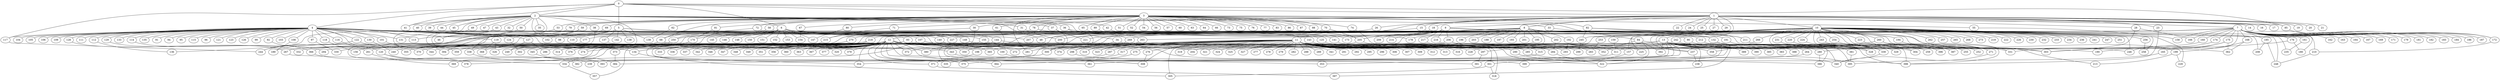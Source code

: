 
graph graphname {
    0 -- 1
0 -- 2
0 -- 3
0 -- 4
0 -- 5
0 -- 6
0 -- 85
0 -- 117
0 -- 41
1 -- 7
1 -- 8
1 -- 9
1 -- 10
1 -- 11
1 -- 12
1 -- 13
1 -- 14
1 -- 15
1 -- 16
1 -- 17
1 -- 18
1 -- 19
1 -- 20
1 -- 21
1 -- 22
1 -- 23
1 -- 24
1 -- 25
1 -- 26
1 -- 27
1 -- 28
1 -- 29
1 -- 30
2 -- 32
2 -- 34
2 -- 35
2 -- 36
2 -- 37
2 -- 38
2 -- 33
2 -- 40
2 -- 41
2 -- 42
2 -- 39
2 -- 44
2 -- 45
2 -- 46
2 -- 47
2 -- 48
2 -- 43
2 -- 50
2 -- 49
2 -- 31
2 -- 177
2 -- 344
2 -- 274
3 -- 51
3 -- 52
3 -- 53
3 -- 54
3 -- 55
3 -- 56
3 -- 57
3 -- 58
3 -- 59
3 -- 60
3 -- 61
3 -- 62
3 -- 63
3 -- 64
3 -- 65
3 -- 66
3 -- 67
3 -- 68
3 -- 69
3 -- 70
3 -- 71
3 -- 72
3 -- 73
3 -- 74
3 -- 75
3 -- 76
3 -- 77
3 -- 78
3 -- 79
3 -- 80
3 -- 81
3 -- 82
3 -- 83
3 -- 84
3 -- 85
3 -- 86
3 -- 87
3 -- 88
3 -- 89
3 -- 281
4 -- 128
4 -- 130
4 -- 131
4 -- 132
4 -- 133
4 -- 134
4 -- 129
4 -- 135
4 -- 90
4 -- 91
4 -- 92
4 -- 93
4 -- 94
4 -- 95
4 -- 96
4 -- 97
4 -- 98
4 -- 99
4 -- 100
4 -- 101
4 -- 102
4 -- 103
4 -- 104
4 -- 105
4 -- 106
4 -- 107
4 -- 108
4 -- 109
4 -- 110
4 -- 111
4 -- 112
4 -- 113
4 -- 114
4 -- 115
4 -- 116
4 -- 117
4 -- 118
4 -- 119
4 -- 120
4 -- 121
4 -- 122
4 -- 123
4 -- 124
4 -- 125
4 -- 126
4 -- 127
4 -- 308
4 -- 227
5 -- 136
5 -- 137
5 -- 138
5 -- 139
5 -- 140
5 -- 141
5 -- 142
5 -- 113
5 -- 124
6 -- 143
6 -- 144
6 -- 145
6 -- 146
6 -- 147
6 -- 148
6 -- 149
6 -- 150
6 -- 151
6 -- 152
6 -- 153
6 -- 154
6 -- 155
6 -- 156
7 -- 157
7 -- 158
7 -- 159
7 -- 160
7 -- 161
7 -- 162
7 -- 163
7 -- 164
7 -- 165
7 -- 166
7 -- 167
7 -- 168
7 -- 169
7 -- 170
7 -- 171
7 -- 172
7 -- 173
7 -- 174
7 -- 175
7 -- 176
7 -- 177
7 -- 178
7 -- 179
7 -- 180
7 -- 181
7 -- 182
7 -- 183
7 -- 184
7 -- 185
7 -- 186
7 -- 187
8 -- 192
8 -- 194
8 -- 195
8 -- 196
8 -- 197
8 -- 198
8 -- 193
8 -- 200
8 -- 201
8 -- 202
8 -- 199
8 -- 204
8 -- 203
8 -- 188
8 -- 189
8 -- 190
8 -- 191
8 -- 341
9 -- 205
9 -- 206
9 -- 207
9 -- 208
9 -- 209
9 -- 210
9 -- 211
9 -- 212
9 -- 213
9 -- 214
9 -- 215
9 -- 216
9 -- 217
9 -- 355
10 -- 256
10 -- 258
10 -- 259
10 -- 260
10 -- 261
10 -- 262
10 -- 257
10 -- 264
10 -- 265
10 -- 266
10 -- 267
10 -- 268
10 -- 269
10 -- 270
10 -- 271
10 -- 272
10 -- 273
10 -- 274
10 -- 263
10 -- 218
10 -- 219
10 -- 220
10 -- 221
10 -- 222
10 -- 223
10 -- 224
10 -- 225
10 -- 226
10 -- 227
10 -- 228
10 -- 229
10 -- 230
10 -- 231
10 -- 232
10 -- 233
10 -- 234
10 -- 235
10 -- 236
10 -- 237
10 -- 238
10 -- 239
10 -- 240
10 -- 241
10 -- 242
10 -- 243
10 -- 244
10 -- 245
10 -- 246
10 -- 247
10 -- 248
10 -- 249
10 -- 250
10 -- 251
10 -- 252
10 -- 253
10 -- 254
10 -- 255
11 -- 275
11 -- 276
11 -- 277
11 -- 278
11 -- 279
11 -- 280
11 -- 281
11 -- 282
11 -- 283
11 -- 284
11 -- 285
11 -- 286
11 -- 287
11 -- 288
11 -- 289
11 -- 290
11 -- 291
11 -- 292
11 -- 293
11 -- 294
11 -- 295
11 -- 296
11 -- 297
11 -- 298
11 -- 299
11 -- 300
11 -- 301
11 -- 302
11 -- 303
11 -- 304
11 -- 305
11 -- 306
11 -- 307
11 -- 308
11 -- 309
11 -- 310
11 -- 311
11 -- 312
11 -- 313
11 -- 314
11 -- 315
11 -- 316
11 -- 317
11 -- 318
11 -- 319
11 -- 320
11 -- 321
11 -- 322
11 -- 323
11 -- 324
11 -- 325
11 -- 326
11 -- 327
11 -- 328
11 -- 329
11 -- 330
11 -- 331
12 -- 332
12 -- 333
12 -- 334
12 -- 335
12 -- 336
12 -- 337
12 -- 338
12 -- 339
12 -- 340
12 -- 341
12 -- 342
12 -- 343
12 -- 344
12 -- 345
12 -- 346
12 -- 347
12 -- 348
12 -- 349
12 -- 350
12 -- 351
12 -- 352
12 -- 353
12 -- 354
12 -- 355
12 -- 356
12 -- 357
12 -- 358
12 -- 359
12 -- 360
12 -- 361
12 -- 362
12 -- 363
12 -- 364
12 -- 365
12 -- 366
12 -- 367
12 -- 368
12 -- 369
12 -- 370
12 -- 371
12 -- 372
12 -- 373
12 -- 374
12 -- 375
12 -- 376
12 -- 377
12 -- 378
12 -- 379
12 -- 249
13 -- 384
13 -- 386
13 -- 387
13 -- 388
13 -- 389
13 -- 390
13 -- 385
13 -- 392
13 -- 393
13 -- 394
13 -- 391
13 -- 396
13 -- 395
13 -- 398
13 -- 397
13 -- 399
13 -- 380
13 -- 381
13 -- 382
13 -- 383
13 -- 156
13 -- 255
15 -- 48
15 -- 398
18 -- 205
23 -- 398
26 -- 350
28 -- 166
28 -- 303
30 -- 372
30 -- 110
31 -- 200
33 -- 132
34 -- 297
34 -- 298
36 -- 205
36 -- 300
37 -- 300
37 -- 221
38 -- 345
42 -- 178
43 -- 46
43 -- 359
49 -- 394
50 -- 131
53 -- 393
55 -- 158
58 -- 207
58 -- 314
58 -- 68
59 -- 102
59 -- 394
61 -- 308
62 -- 139
65 -- 269
67 -- 154
68 -- 120
68 -- 320
69 -- 98
70 -- 205
70 -- 350
71 -- 215
72 -- 227
72 -- 250
74 -- 237
78 -- 173
78 -- 376
79 -- 338
80 -- 147
81 -- 170
82 -- 211
82 -- 245
82 -- 246
84 -- 322
84 -- 392
84 -- 352
84 -- 259
85 -- 172
89 -- 263
90 -- 237
90 -- 271
92 -- 366
93 -- 198
93 -- 134
97 -- 330
100 -- 391
101 -- 370
107 -- 334
107 -- 284
108 -- 189
112 -- 136
114 -- 294
116 -- 261
117 -- 244
118 -- 156
119 -- 326
119 -- 368
120 -- 378
120 -- 239
122 -- 355
122 -- 244
124 -- 302
125 -- 157
127 -- 249
127 -- 286
128 -- 267
129 -- 332
130 -- 240
132 -- 339
134 -- 305
137 -- 380
140 -- 272
141 -- 225
143 -- 283
144 -- 335
144 -- 311
149 -- 204
155 -- 228
155 -- 380
157 -- 301
159 -- 311
160 -- 280
161 -- 235
165 -- 395
168 -- 199
168 -- 362
170 -- 370
172 -- 210
174 -- 331
175 -- 246
175 -- 362
175 -- 190
176 -- 303
176 -- 180
177 -- 261
185 -- 248
185 -- 208
191 -- 339
192 -- 293
194 -- 303
195 -- 374
198 -- 371
199 -- 229
199 -- 213
202 -- 284
205 -- 274
205 -- 285
206 -- 365
206 -- 352
206 -- 340
210 -- 248
211 -- 252
212 -- 328
215 -- 314
216 -- 284
217 -- 315
218 -- 354
218 -- 267
220 -- 329
223 -- 271
224 -- 304
231 -- 339
237 -- 238
242 -- 328
242 -- 311
243 -- 396
245 -- 299
250 -- 355
253 -- 283
254 -- 387
256 -- 258
260 -- 297
260 -- 398
260 -- 331
261 -- 369
263 -- 323
264 -- 322
266 -- 358
267 -- 334
269 -- 310
270 -- 368
271 -- 340
275 -- 364
276 -- 308
280 -- 386
284 -- 322
285 -- 398
287 -- 335
290 -- 395
297 -- 391
298 -- 399
300 -- 354
301 -- 305
301 -- 318
311 -- 353
315 -- 361
317 -- 375
334 -- 357
338 -- 393
339 -- 340
343 -- 386
345 -- 384
366 -- 382
371 -- 397
373 -- 384
381 -- 395

}
